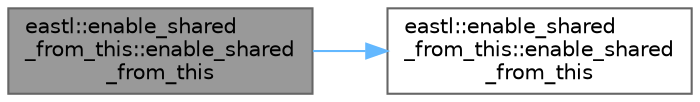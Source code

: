 digraph "eastl::enable_shared_from_this::enable_shared_from_this"
{
 // LATEX_PDF_SIZE
  bgcolor="transparent";
  edge [fontname=Helvetica,fontsize=10,labelfontname=Helvetica,labelfontsize=10];
  node [fontname=Helvetica,fontsize=10,shape=box,height=0.2,width=0.4];
  rankdir="LR";
  Node1 [id="Node000001",label="eastl::enable_shared\l_from_this::enable_shared\l_from_this",height=0.2,width=0.4,color="gray40", fillcolor="grey60", style="filled", fontcolor="black",tooltip=" "];
  Node1 -> Node2 [id="edge2_Node000001_Node000002",color="steelblue1",style="solid",tooltip=" "];
  Node2 [id="Node000002",label="eastl::enable_shared\l_from_this::enable_shared\l_from_this",height=0.2,width=0.4,color="grey40", fillcolor="white", style="filled",URL="$classeastl_1_1enable__shared__from__this.html#a3acacfe7ba1d4ad1374b92350d47dbaf",tooltip=" "];
}
